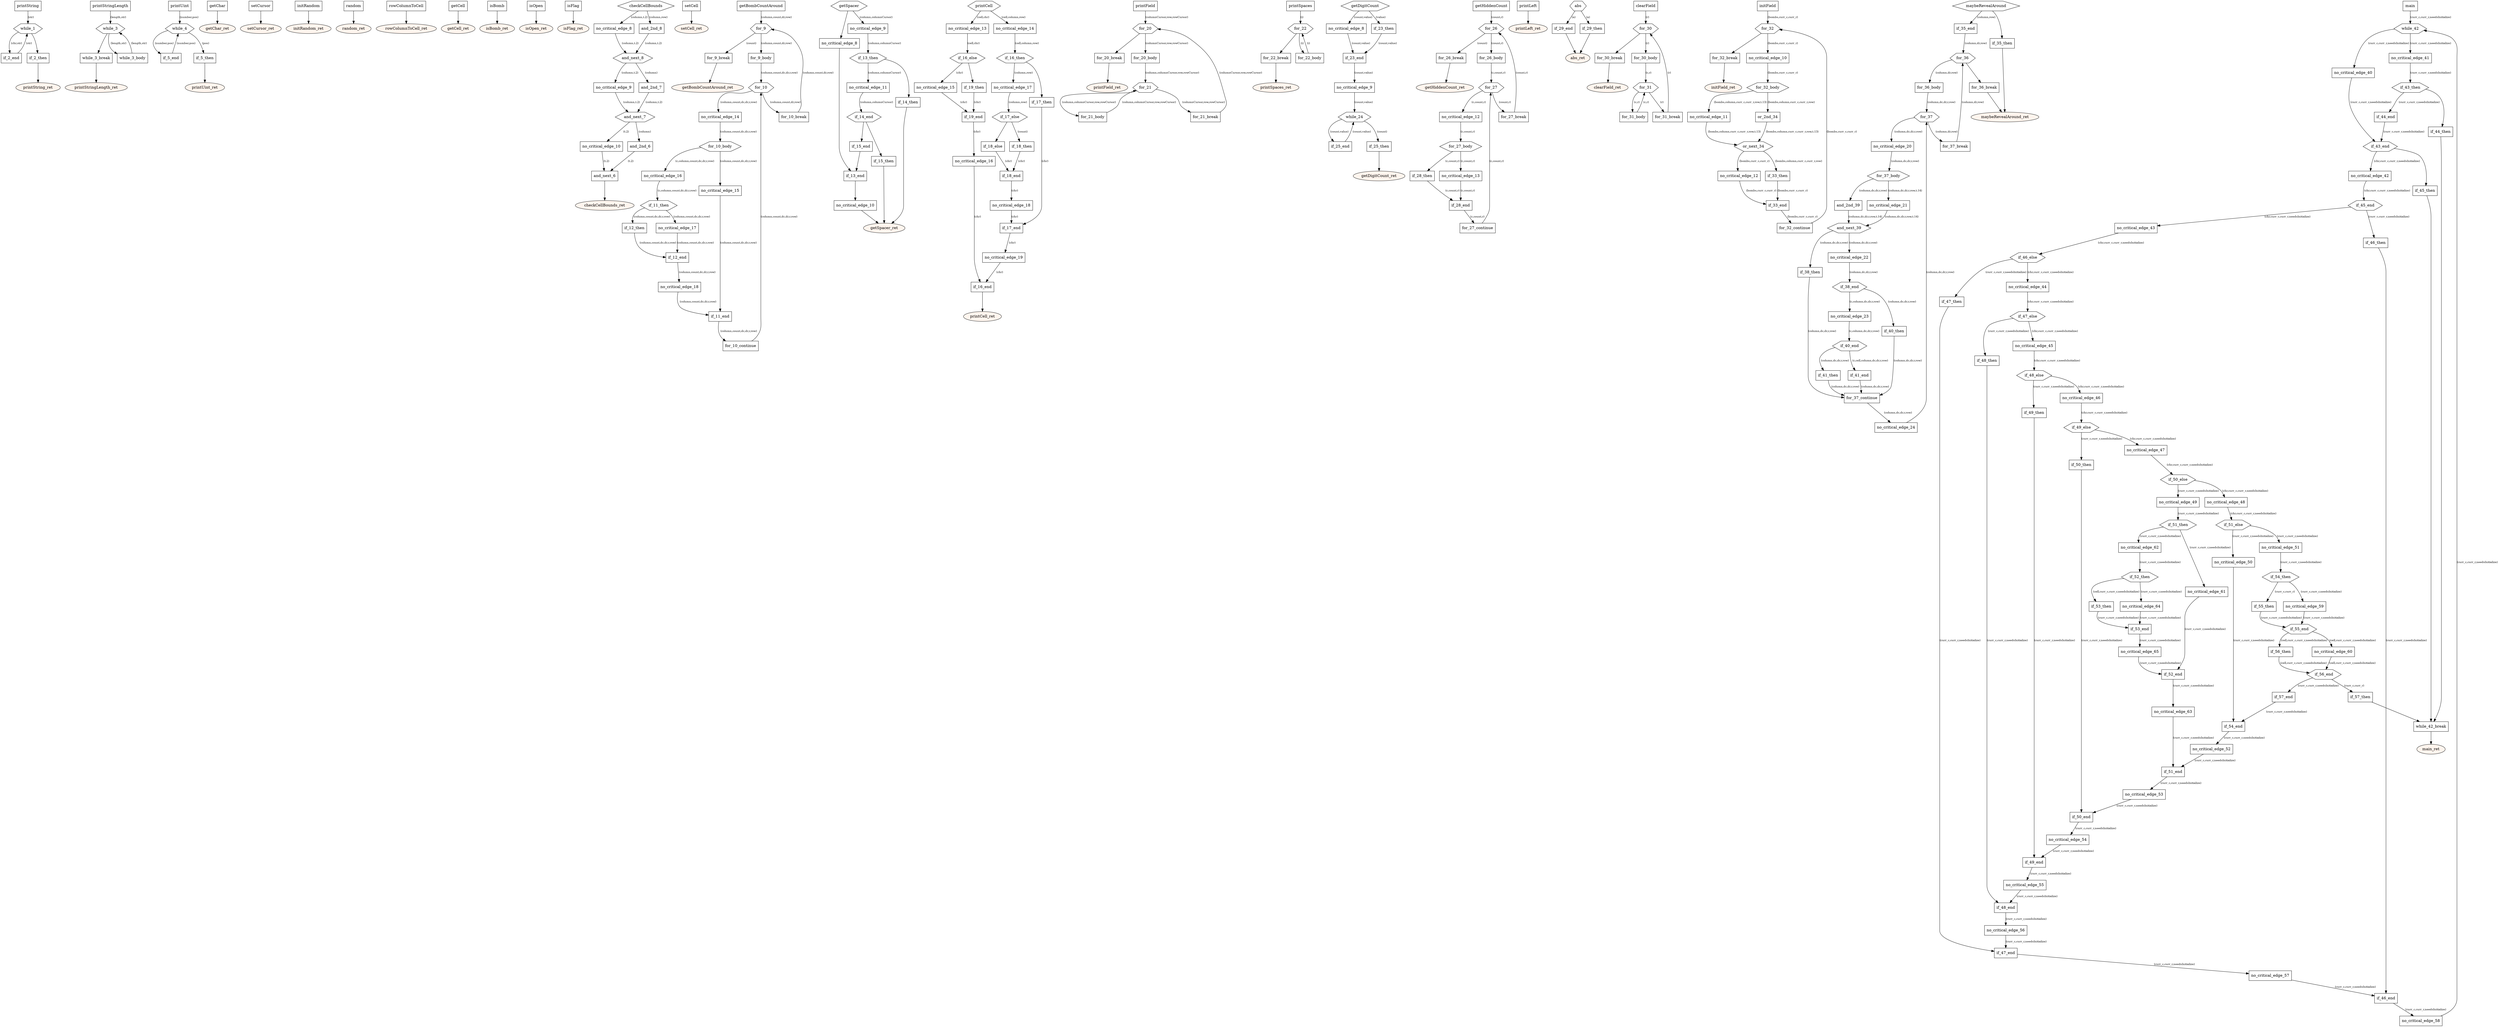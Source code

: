 digraph program {
	edge[fontsize="10pt"];
	subgraph fn_printString {
		BasicBlock_0_printString [label="printString",shape=box];
		BasicBlock_0_printString -> BasicBlock_0_while_1 [label="(str)"];
		BasicBlock_0_while_1 [label="while_1",shape=hexagon];
		BasicBlock_0_while_1 -> BasicBlock_0_if_2_end [label="(chr,str)"];
		BasicBlock_0_while_1 -> BasicBlock_0_if_2_then;
		BasicBlock_0_if_2_then [label="if_2_then",shape=box];
		BasicBlock_0_if_2_then -> BasicBlock_0_printString_ret;
		BasicBlock_0_if_2_end [label="if_2_end",shape=box];
		BasicBlock_0_if_2_end -> BasicBlock_0_while_1 [label="(str)"];
		BasicBlock_0_printString_ret [label="printString_ret",shape=oval,style=filled,fillcolor="#fff5ee"];
	}
	subgraph fn_printStringLength {
		BasicBlock_1_printStringLength [label="printStringLength",shape=box];
		BasicBlock_1_printStringLength -> BasicBlock_1_while_3 [label="(length,str)"];
		BasicBlock_1_while_3 [label="while_3",shape=hexagon];
		BasicBlock_1_while_3 -> BasicBlock_1_while_3_break;
		BasicBlock_1_while_3 -> BasicBlock_1_while_3_body [label="(length,str)"];
		BasicBlock_1_while_3_body [label="while_3_body",shape=box];
		BasicBlock_1_while_3_body -> BasicBlock_1_while_3 [label="(length,str)"];
		BasicBlock_1_while_3_break [label="while_3_break",shape=box];
		BasicBlock_1_while_3_break -> BasicBlock_1_printStringLength_ret;
		BasicBlock_1_printStringLength_ret [label="printStringLength_ret",shape=oval,style=filled,fillcolor="#fff5ee"];
	}
	subgraph fn_printUint {
		BasicBlock_2_printUint [label="printUint",shape=box];
		BasicBlock_2_printUint -> BasicBlock_2_while_4 [label="(number,pos)"];
		BasicBlock_2_while_4 [label="while_4",shape=hexagon];
		BasicBlock_2_while_4 -> BasicBlock_2_if_5_end [label="(number,pos)"];
		BasicBlock_2_while_4 -> BasicBlock_2_if_5_then [label="(pos)"];
		BasicBlock_2_if_5_then [label="if_5_then",shape=box];
		BasicBlock_2_if_5_then -> BasicBlock_2_printUint_ret;
		BasicBlock_2_if_5_end [label="if_5_end",shape=box];
		BasicBlock_2_if_5_end -> BasicBlock_2_while_4 [label="(number,pos)"];
		BasicBlock_2_printUint_ret [label="printUint_ret",shape=oval,style=filled,fillcolor="#fff5ee"];
	}
	subgraph fn_getChar {
		BasicBlock_3_getChar [label="getChar",shape=box];
		BasicBlock_3_getChar -> BasicBlock_3_getChar_ret;
		BasicBlock_3_getChar_ret [label="getChar_ret",shape=oval,style=filled,fillcolor="#fff5ee"];
	}
	subgraph fn_setCursor {
		BasicBlock_4_setCursor [label="setCursor",shape=box];
		BasicBlock_4_setCursor -> BasicBlock_4_setCursor_ret;
		BasicBlock_4_setCursor_ret [label="setCursor_ret",shape=oval,style=filled,fillcolor="#fff5ee"];
	}
	subgraph fn_initRandom {
		BasicBlock_5_initRandom [label="initRandom",shape=box];
		BasicBlock_5_initRandom -> BasicBlock_5_initRandom_ret;
		BasicBlock_5_initRandom_ret [label="initRandom_ret",shape=oval,style=filled,fillcolor="#fff5ee"];
	}
	subgraph fn_random {
		BasicBlock_6_random [label="random",shape=box];
		BasicBlock_6_random -> BasicBlock_6_random_ret;
		BasicBlock_6_random_ret [label="random_ret",shape=oval,style=filled,fillcolor="#fff5ee"];
	}
	subgraph fn_rowColumnToCell {
		BasicBlock_7_rowColumnToCell [label="rowColumnToCell",shape=box];
		BasicBlock_7_rowColumnToCell -> BasicBlock_7_rowColumnToCell_ret;
		BasicBlock_7_rowColumnToCell_ret [label="rowColumnToCell_ret",shape=oval,style=filled,fillcolor="#fff5ee"];
	}
	subgraph fn_getCell {
		BasicBlock_8_getCell [label="getCell",shape=box];
		BasicBlock_8_getCell -> BasicBlock_8_getCell_ret;
		BasicBlock_8_getCell_ret [label="getCell_ret",shape=oval,style=filled,fillcolor="#fff5ee"];
	}
	subgraph fn_isBomb {
		BasicBlock_9_isBomb [label="isBomb",shape=box];
		BasicBlock_9_isBomb -> BasicBlock_9_isBomb_ret;
		BasicBlock_9_isBomb_ret [label="isBomb_ret",shape=oval,style=filled,fillcolor="#fff5ee"];
	}
	subgraph fn_isOpen {
		BasicBlock_10_isOpen [label="isOpen",shape=box];
		BasicBlock_10_isOpen -> BasicBlock_10_isOpen_ret;
		BasicBlock_10_isOpen_ret [label="isOpen_ret",shape=oval,style=filled,fillcolor="#fff5ee"];
	}
	subgraph fn_isFlag {
		BasicBlock_11_isFlag [label="isFlag",shape=box];
		BasicBlock_11_isFlag -> BasicBlock_11_isFlag_ret;
		BasicBlock_11_isFlag_ret [label="isFlag_ret",shape=oval,style=filled,fillcolor="#fff5ee"];
	}
	subgraph fn_checkCellBounds {
		BasicBlock_12_checkCellBounds [label="checkCellBounds",shape=hexagon];
		BasicBlock_12_checkCellBounds -> BasicBlock_12_no_critical_edge_8 [label="(column,t.2)"];
		BasicBlock_12_checkCellBounds -> BasicBlock_12_and_2nd_8 [label="(column,row)"];
		BasicBlock_12_and_2nd_8 [label="and_2nd_8",shape=box];
		BasicBlock_12_and_2nd_8 -> BasicBlock_12_and_next_8 [label="(column,t.2)"];
		BasicBlock_12_no_critical_edge_8 [label="no_critical_edge_8",shape=box];
		BasicBlock_12_no_critical_edge_8 -> BasicBlock_12_and_next_8 [label="(column,t.2)"];
		BasicBlock_12_and_next_8 [label="and_next_8",shape=hexagon];
		BasicBlock_12_and_next_8 -> BasicBlock_12_no_critical_edge_9 [label="(column,t.2)"];
		BasicBlock_12_and_next_8 -> BasicBlock_12_and_2nd_7 [label="(column)"];
		BasicBlock_12_and_2nd_7 [label="and_2nd_7",shape=box];
		BasicBlock_12_and_2nd_7 -> BasicBlock_12_and_next_7 [label="(column,t.2)"];
		BasicBlock_12_no_critical_edge_9 [label="no_critical_edge_9",shape=box];
		BasicBlock_12_no_critical_edge_9 -> BasicBlock_12_and_next_7 [label="(column,t.2)"];
		BasicBlock_12_and_next_7 [label="and_next_7",shape=hexagon];
		BasicBlock_12_and_next_7 -> BasicBlock_12_no_critical_edge_10 [label="(t.2)"];
		BasicBlock_12_and_next_7 -> BasicBlock_12_and_2nd_6 [label="(column)"];
		BasicBlock_12_and_2nd_6 [label="and_2nd_6",shape=box];
		BasicBlock_12_and_2nd_6 -> BasicBlock_12_and_next_6 [label="(t.2)"];
		BasicBlock_12_no_critical_edge_10 [label="no_critical_edge_10",shape=box];
		BasicBlock_12_no_critical_edge_10 -> BasicBlock_12_and_next_6 [label="(t.2)"];
		BasicBlock_12_and_next_6 [label="and_next_6",shape=box];
		BasicBlock_12_and_next_6 -> BasicBlock_12_checkCellBounds_ret;
		BasicBlock_12_checkCellBounds_ret [label="checkCellBounds_ret",shape=oval,style=filled,fillcolor="#fff5ee"];
	}
	subgraph fn_setCell {
		BasicBlock_13_setCell [label="setCell",shape=box];
		BasicBlock_13_setCell -> BasicBlock_13_setCell_ret;
		BasicBlock_13_setCell_ret [label="setCell_ret",shape=oval,style=filled,fillcolor="#fff5ee"];
	}
	subgraph fn_getBombCountAround {
		BasicBlock_14_getBombCountAround [label="getBombCountAround",shape=box];
		BasicBlock_14_getBombCountAround -> BasicBlock_14_for_9 [label="(column,count,dr,row)"];
		BasicBlock_14_for_9 [label="for_9",shape=hexagon];
		BasicBlock_14_for_9 -> BasicBlock_14_for_9_break [label="(count)"];
		BasicBlock_14_for_9 -> BasicBlock_14_for_9_body [label="(column,count,dr,row)"];
		BasicBlock_14_for_9_body [label="for_9_body",shape=box];
		BasicBlock_14_for_9_body -> BasicBlock_14_for_10 [label="(column,count,dc,dr,r,row)"];
		BasicBlock_14_for_10 [label="for_10",shape=hexagon];
		BasicBlock_14_for_10 -> BasicBlock_14_for_10_break [label="(column,count,dr,row)"];
		BasicBlock_14_for_10 -> BasicBlock_14_no_critical_edge_14 [label="(column,count,dc,dr,r,row)"];
		BasicBlock_14_no_critical_edge_14 [label="no_critical_edge_14",shape=box];
		BasicBlock_14_no_critical_edge_14 -> BasicBlock_14_for_10_body [label="(column,count,dc,dr,r,row)"];
		BasicBlock_14_for_10_body [label="for_10_body",shape=hexagon];
		BasicBlock_14_for_10_body -> BasicBlock_14_no_critical_edge_15 [label="(column,count,dc,dr,r,row)"];
		BasicBlock_14_for_10_body -> BasicBlock_14_no_critical_edge_16 [label="(c,column,count,dc,dr,r,row)"];
		BasicBlock_14_no_critical_edge_16 [label="no_critical_edge_16",shape=box];
		BasicBlock_14_no_critical_edge_16 -> BasicBlock_14_if_11_then [label="(c,column,count,dc,dr,r,row)"];
		BasicBlock_14_if_11_then [label="if_11_then",shape=hexagon];
		BasicBlock_14_if_11_then -> BasicBlock_14_no_critical_edge_17 [label="(column,count,dc,dr,r,row)"];
		BasicBlock_14_if_11_then -> BasicBlock_14_if_12_then [label="(column,count,dc,dr,r,row)"];
		BasicBlock_14_if_12_then [label="if_12_then",shape=box];
		BasicBlock_14_if_12_then -> BasicBlock_14_if_12_end [label="(column,count,dc,dr,r,row)"];
		BasicBlock_14_no_critical_edge_17 [label="no_critical_edge_17",shape=box];
		BasicBlock_14_no_critical_edge_17 -> BasicBlock_14_if_12_end [label="(column,count,dc,dr,r,row)"];
		BasicBlock_14_if_12_end [label="if_12_end",shape=box];
		BasicBlock_14_if_12_end -> BasicBlock_14_no_critical_edge_18 [label="(column,count,dc,dr,r,row)"];
		BasicBlock_14_no_critical_edge_18 [label="no_critical_edge_18",shape=box];
		BasicBlock_14_no_critical_edge_18 -> BasicBlock_14_if_11_end [label="(column,count,dc,dr,r,row)"];
		BasicBlock_14_no_critical_edge_15 [label="no_critical_edge_15",shape=box];
		BasicBlock_14_no_critical_edge_15 -> BasicBlock_14_if_11_end [label="(column,count,dc,dr,r,row)"];
		BasicBlock_14_if_11_end [label="if_11_end",shape=box];
		BasicBlock_14_if_11_end -> BasicBlock_14_for_10_continue [label="(column,count,dc,dr,r,row)"];
		BasicBlock_14_for_10_continue [label="for_10_continue",shape=box];
		BasicBlock_14_for_10_continue -> BasicBlock_14_for_10 [label="(column,count,dc,dr,r,row)"];
		BasicBlock_14_for_10_break [label="for_10_break",shape=box];
		BasicBlock_14_for_10_break -> BasicBlock_14_for_9 [label="(column,count,dr,row)"];
		BasicBlock_14_for_9_break [label="for_9_break",shape=box];
		BasicBlock_14_for_9_break -> BasicBlock_14_getBombCountAround_ret;
		BasicBlock_14_getBombCountAround_ret [label="getBombCountAround_ret",shape=oval,style=filled,fillcolor="#fff5ee"];
	}
	subgraph fn_getSpacer {
		BasicBlock_15_getSpacer [label="getSpacer",shape=hexagon];
		BasicBlock_15_getSpacer -> BasicBlock_15_no_critical_edge_8;
		BasicBlock_15_getSpacer -> BasicBlock_15_no_critical_edge_9 [label="(column,columnCursor)"];
		BasicBlock_15_no_critical_edge_9 [label="no_critical_edge_9",shape=box];
		BasicBlock_15_no_critical_edge_9 -> BasicBlock_15_if_13_then [label="(column,columnCursor)"];
		BasicBlock_15_if_13_then [label="if_13_then",shape=hexagon];
		BasicBlock_15_if_13_then -> BasicBlock_15_no_critical_edge_11 [label="(column,columnCursor)"];
		BasicBlock_15_if_13_then -> BasicBlock_15_if_14_then;
		BasicBlock_15_if_14_then [label="if_14_then",shape=box];
		BasicBlock_15_if_14_then -> BasicBlock_15_getSpacer_ret;
		BasicBlock_15_no_critical_edge_11 [label="no_critical_edge_11",shape=box];
		BasicBlock_15_no_critical_edge_11 -> BasicBlock_15_if_14_end [label="(column,columnCursor)"];
		BasicBlock_15_if_14_end [label="if_14_end",shape=hexagon];
		BasicBlock_15_if_14_end -> BasicBlock_15_if_15_end;
		BasicBlock_15_if_14_end -> BasicBlock_15_if_15_then;
		BasicBlock_15_if_15_then [label="if_15_then",shape=box];
		BasicBlock_15_if_15_then -> BasicBlock_15_getSpacer_ret;
		BasicBlock_15_if_15_end [label="if_15_end",shape=box];
		BasicBlock_15_if_15_end -> BasicBlock_15_if_13_end;
		BasicBlock_15_no_critical_edge_8 [label="no_critical_edge_8",shape=box];
		BasicBlock_15_no_critical_edge_8 -> BasicBlock_15_if_13_end;
		BasicBlock_15_if_13_end [label="if_13_end",shape=box];
		BasicBlock_15_if_13_end -> BasicBlock_15_no_critical_edge_10;
		BasicBlock_15_no_critical_edge_10 [label="no_critical_edge_10",shape=box];
		BasicBlock_15_no_critical_edge_10 -> BasicBlock_15_getSpacer_ret;
		BasicBlock_15_getSpacer_ret [label="getSpacer_ret",shape=oval,style=filled,fillcolor="#fff5ee"];
	}
	subgraph fn_printCell {
		BasicBlock_16_printCell [label="printCell",shape=hexagon];
		BasicBlock_16_printCell -> BasicBlock_16_no_critical_edge_13 [label="(cell,chr)"];
		BasicBlock_16_printCell -> BasicBlock_16_no_critical_edge_14 [label="(cell,column,row)"];
		BasicBlock_16_no_critical_edge_14 [label="no_critical_edge_14",shape=box];
		BasicBlock_16_no_critical_edge_14 -> BasicBlock_16_if_16_then [label="(cell,column,row)"];
		BasicBlock_16_if_16_then [label="if_16_then",shape=hexagon];
		BasicBlock_16_if_16_then -> BasicBlock_16_no_critical_edge_17 [label="(column,row)"];
		BasicBlock_16_if_16_then -> BasicBlock_16_if_17_then;
		BasicBlock_16_if_17_then [label="if_17_then",shape=box];
		BasicBlock_16_if_17_then -> BasicBlock_16_if_17_end [label="(chr)"];
		BasicBlock_16_no_critical_edge_17 [label="no_critical_edge_17",shape=box];
		BasicBlock_16_no_critical_edge_17 -> BasicBlock_16_if_17_else [label="(column,row)"];
		BasicBlock_16_if_17_else [label="if_17_else",shape=hexagon];
		BasicBlock_16_if_17_else -> BasicBlock_16_if_18_else;
		BasicBlock_16_if_17_else -> BasicBlock_16_if_18_then [label="(count)"];
		BasicBlock_16_if_18_then [label="if_18_then",shape=box];
		BasicBlock_16_if_18_then -> BasicBlock_16_if_18_end [label="(chr)"];
		BasicBlock_16_if_18_else [label="if_18_else",shape=box];
		BasicBlock_16_if_18_else -> BasicBlock_16_if_18_end [label="(chr)"];
		BasicBlock_16_if_18_end [label="if_18_end",shape=box];
		BasicBlock_16_if_18_end -> BasicBlock_16_no_critical_edge_18 [label="(chr)"];
		BasicBlock_16_no_critical_edge_18 [label="no_critical_edge_18",shape=box];
		BasicBlock_16_no_critical_edge_18 -> BasicBlock_16_if_17_end [label="(chr)"];
		BasicBlock_16_if_17_end [label="if_17_end",shape=box];
		BasicBlock_16_if_17_end -> BasicBlock_16_no_critical_edge_19 [label="(chr)"];
		BasicBlock_16_no_critical_edge_19 [label="no_critical_edge_19",shape=box];
		BasicBlock_16_no_critical_edge_19 -> BasicBlock_16_if_16_end [label="(chr)"];
		BasicBlock_16_no_critical_edge_13 [label="no_critical_edge_13",shape=box];
		BasicBlock_16_no_critical_edge_13 -> BasicBlock_16_if_16_else [label="(cell,chr)"];
		BasicBlock_16_if_16_else [label="if_16_else",shape=hexagon];
		BasicBlock_16_if_16_else -> BasicBlock_16_no_critical_edge_15 [label="(chr)"];
		BasicBlock_16_if_16_else -> BasicBlock_16_if_19_then;
		BasicBlock_16_if_19_then [label="if_19_then",shape=box];
		BasicBlock_16_if_19_then -> BasicBlock_16_if_19_end [label="(chr)"];
		BasicBlock_16_no_critical_edge_15 [label="no_critical_edge_15",shape=box];
		BasicBlock_16_no_critical_edge_15 -> BasicBlock_16_if_19_end [label="(chr)"];
		BasicBlock_16_if_19_end [label="if_19_end",shape=box];
		BasicBlock_16_if_19_end -> BasicBlock_16_no_critical_edge_16 [label="(chr)"];
		BasicBlock_16_no_critical_edge_16 [label="no_critical_edge_16",shape=box];
		BasicBlock_16_no_critical_edge_16 -> BasicBlock_16_if_16_end [label="(chr)"];
		BasicBlock_16_if_16_end [label="if_16_end",shape=box];
		BasicBlock_16_if_16_end -> BasicBlock_16_printCell_ret;
		BasicBlock_16_printCell_ret [label="printCell_ret",shape=oval,style=filled,fillcolor="#fff5ee"];
	}
	subgraph fn_printField {
		BasicBlock_17_printField [label="printField",shape=box];
		BasicBlock_17_printField -> BasicBlock_17_for_20 [label="(columnCursor,row,rowCursor)"];
		BasicBlock_17_for_20 [label="for_20",shape=hexagon];
		BasicBlock_17_for_20 -> BasicBlock_17_for_20_break;
		BasicBlock_17_for_20 -> BasicBlock_17_for_20_body [label="(columnCursor,row,rowCursor)"];
		BasicBlock_17_for_20_body [label="for_20_body",shape=box];
		BasicBlock_17_for_20_body -> BasicBlock_17_for_21 [label="(column,columnCursor,row,rowCursor)"];
		BasicBlock_17_for_21 [label="for_21",shape=hexagon];
		BasicBlock_17_for_21 -> BasicBlock_17_for_21_break [label="(columnCursor,row,rowCursor)"];
		BasicBlock_17_for_21 -> BasicBlock_17_for_21_body [label="(column,columnCursor,row,rowCursor)"];
		BasicBlock_17_for_21_body [label="for_21_body",shape=box];
		BasicBlock_17_for_21_body -> BasicBlock_17_for_21 [label="(column,columnCursor,row,rowCursor)"];
		BasicBlock_17_for_21_break [label="for_21_break",shape=box];
		BasicBlock_17_for_21_break -> BasicBlock_17_for_20 [label="(columnCursor,row,rowCursor)"];
		BasicBlock_17_for_20_break [label="for_20_break",shape=box];
		BasicBlock_17_for_20_break -> BasicBlock_17_printField_ret;
		BasicBlock_17_printField_ret [label="printField_ret",shape=oval,style=filled,fillcolor="#fff5ee"];
	}
	subgraph fn_printSpaces {
		BasicBlock_18_printSpaces [label="printSpaces",shape=box];
		BasicBlock_18_printSpaces -> BasicBlock_18_for_22 [label="(i)"];
		BasicBlock_18_for_22 [label="for_22",shape=hexagon];
		BasicBlock_18_for_22 -> BasicBlock_18_for_22_break;
		BasicBlock_18_for_22 -> BasicBlock_18_for_22_body [label="(i)"];
		BasicBlock_18_for_22_body [label="for_22_body",shape=box];
		BasicBlock_18_for_22_body -> BasicBlock_18_for_22 [label="(i)"];
		BasicBlock_18_for_22_break [label="for_22_break",shape=box];
		BasicBlock_18_for_22_break -> BasicBlock_18_printSpaces_ret;
		BasicBlock_18_printSpaces_ret [label="printSpaces_ret",shape=oval,style=filled,fillcolor="#fff5ee"];
	}
	subgraph fn_getDigitCount {
		BasicBlock_19_getDigitCount [label="getDigitCount",shape=hexagon];
		BasicBlock_19_getDigitCount -> BasicBlock_19_no_critical_edge_8 [label="(count,value)"];
		BasicBlock_19_getDigitCount -> BasicBlock_19_if_23_then [label="(value)"];
		BasicBlock_19_if_23_then [label="if_23_then",shape=box];
		BasicBlock_19_if_23_then -> BasicBlock_19_if_23_end [label="(count,value)"];
		BasicBlock_19_no_critical_edge_8 [label="no_critical_edge_8",shape=box];
		BasicBlock_19_no_critical_edge_8 -> BasicBlock_19_if_23_end [label="(count,value)"];
		BasicBlock_19_if_23_end [label="if_23_end",shape=box];
		BasicBlock_19_if_23_end -> BasicBlock_19_no_critical_edge_9 [label="(count,value)"];
		BasicBlock_19_no_critical_edge_9 [label="no_critical_edge_9",shape=box];
		BasicBlock_19_no_critical_edge_9 -> BasicBlock_19_while_24 [label="(count,value)"];
		BasicBlock_19_while_24 [label="while_24",shape=hexagon];
		BasicBlock_19_while_24 -> BasicBlock_19_if_25_end [label="(count,value)"];
		BasicBlock_19_while_24 -> BasicBlock_19_if_25_then [label="(count)"];
		BasicBlock_19_if_25_then [label="if_25_then",shape=box];
		BasicBlock_19_if_25_then -> BasicBlock_19_getDigitCount_ret;
		BasicBlock_19_if_25_end [label="if_25_end",shape=box];
		BasicBlock_19_if_25_end -> BasicBlock_19_while_24 [label="(count,value)"];
		BasicBlock_19_getDigitCount_ret [label="getDigitCount_ret",shape=oval,style=filled,fillcolor="#fff5ee"];
	}
	subgraph fn_getHiddenCount {
		BasicBlock_20_getHiddenCount [label="getHiddenCount",shape=box];
		BasicBlock_20_getHiddenCount -> BasicBlock_20_for_26 [label="(count,r)"];
		BasicBlock_20_for_26 [label="for_26",shape=hexagon];
		BasicBlock_20_for_26 -> BasicBlock_20_for_26_break [label="(count)"];
		BasicBlock_20_for_26 -> BasicBlock_20_for_26_body [label="(count,r)"];
		BasicBlock_20_for_26_body [label="for_26_body",shape=box];
		BasicBlock_20_for_26_body -> BasicBlock_20_for_27 [label="(c,count,r)"];
		BasicBlock_20_for_27 [label="for_27",shape=hexagon];
		BasicBlock_20_for_27 -> BasicBlock_20_for_27_break [label="(count,r)"];
		BasicBlock_20_for_27 -> BasicBlock_20_no_critical_edge_12 [label="(c,count,r)"];
		BasicBlock_20_no_critical_edge_12 [label="no_critical_edge_12",shape=box];
		BasicBlock_20_no_critical_edge_12 -> BasicBlock_20_for_27_body [label="(c,count,r)"];
		BasicBlock_20_for_27_body [label="for_27_body",shape=hexagon];
		BasicBlock_20_for_27_body -> BasicBlock_20_no_critical_edge_13 [label="(c,count,r)"];
		BasicBlock_20_for_27_body -> BasicBlock_20_if_28_then [label="(c,count,r)"];
		BasicBlock_20_if_28_then [label="if_28_then",shape=box];
		BasicBlock_20_if_28_then -> BasicBlock_20_if_28_end [label="(c,count,r)"];
		BasicBlock_20_no_critical_edge_13 [label="no_critical_edge_13",shape=box];
		BasicBlock_20_no_critical_edge_13 -> BasicBlock_20_if_28_end [label="(c,count,r)"];
		BasicBlock_20_if_28_end [label="if_28_end",shape=box];
		BasicBlock_20_if_28_end -> BasicBlock_20_for_27_continue [label="(c,count,r)"];
		BasicBlock_20_for_27_continue [label="for_27_continue",shape=box];
		BasicBlock_20_for_27_continue -> BasicBlock_20_for_27 [label="(c,count,r)"];
		BasicBlock_20_for_27_break [label="for_27_break",shape=box];
		BasicBlock_20_for_27_break -> BasicBlock_20_for_26 [label="(count,r)"];
		BasicBlock_20_for_26_break [label="for_26_break",shape=box];
		BasicBlock_20_for_26_break -> BasicBlock_20_getHiddenCount_ret;
		BasicBlock_20_getHiddenCount_ret [label="getHiddenCount_ret",shape=oval,style=filled,fillcolor="#fff5ee"];
	}
	subgraph fn_printLeft {
		BasicBlock_21_printLeft [label="printLeft",shape=box];
		BasicBlock_21_printLeft -> BasicBlock_21_printLeft_ret;
		BasicBlock_21_printLeft_ret [label="printLeft_ret",shape=oval,style=filled,fillcolor="#fff5ee"];
	}
	subgraph fn_abs {
		BasicBlock_22_abs [label="abs",shape=hexagon];
		BasicBlock_22_abs -> BasicBlock_22_if_29_end [label="(a)"];
		BasicBlock_22_abs -> BasicBlock_22_if_29_then [label="(a)"];
		BasicBlock_22_if_29_then [label="if_29_then",shape=box];
		BasicBlock_22_if_29_then -> BasicBlock_22_abs_ret;
		BasicBlock_22_if_29_end [label="if_29_end",shape=box];
		BasicBlock_22_if_29_end -> BasicBlock_22_abs_ret;
		BasicBlock_22_abs_ret [label="abs_ret",shape=oval,style=filled,fillcolor="#fff5ee"];
	}
	subgraph fn_clearField {
		BasicBlock_23_clearField [label="clearField",shape=box];
		BasicBlock_23_clearField -> BasicBlock_23_for_30 [label="(r)"];
		BasicBlock_23_for_30 [label="for_30",shape=hexagon];
		BasicBlock_23_for_30 -> BasicBlock_23_for_30_break;
		BasicBlock_23_for_30 -> BasicBlock_23_for_30_body [label="(r)"];
		BasicBlock_23_for_30_body [label="for_30_body",shape=box];
		BasicBlock_23_for_30_body -> BasicBlock_23_for_31 [label="(c,r)"];
		BasicBlock_23_for_31 [label="for_31",shape=hexagon];
		BasicBlock_23_for_31 -> BasicBlock_23_for_31_break [label="(r)"];
		BasicBlock_23_for_31 -> BasicBlock_23_for_31_body [label="(c,r)"];
		BasicBlock_23_for_31_body [label="for_31_body",shape=box];
		BasicBlock_23_for_31_body -> BasicBlock_23_for_31 [label="(c,r)"];
		BasicBlock_23_for_31_break [label="for_31_break",shape=box];
		BasicBlock_23_for_31_break -> BasicBlock_23_for_30 [label="(r)"];
		BasicBlock_23_for_30_break [label="for_30_break",shape=box];
		BasicBlock_23_for_30_break -> BasicBlock_23_clearField_ret;
		BasicBlock_23_clearField_ret [label="clearField_ret",shape=oval,style=filled,fillcolor="#fff5ee"];
	}
	subgraph fn_initField {
		BasicBlock_24_initField [label="initField",shape=box];
		BasicBlock_24_initField -> BasicBlock_24_for_32 [label="(bombs,curr_c,curr_r)"];
		BasicBlock_24_for_32 [label="for_32",shape=hexagon];
		BasicBlock_24_for_32 -> BasicBlock_24_for_32_break;
		BasicBlock_24_for_32 -> BasicBlock_24_no_critical_edge_10 [label="(bombs,curr_c,curr_r)"];
		BasicBlock_24_no_critical_edge_10 [label="no_critical_edge_10",shape=box];
		BasicBlock_24_no_critical_edge_10 -> BasicBlock_24_for_32_body [label="(bombs,curr_c,curr_r)"];
		BasicBlock_24_for_32_body [label="for_32_body",shape=hexagon];
		BasicBlock_24_for_32_body -> BasicBlock_24_no_critical_edge_11 [label="(bombs,column,curr_c,curr_r,row,t.13)"];
		BasicBlock_24_for_32_body -> BasicBlock_24_or_2nd_34 [label="(bombs,column,curr_c,curr_r,row)"];
		BasicBlock_24_or_2nd_34 [label="or_2nd_34",shape=box];
		BasicBlock_24_or_2nd_34 -> BasicBlock_24_or_next_34 [label="(bombs,column,curr_c,curr_r,row,t.13)"];
		BasicBlock_24_no_critical_edge_11 [label="no_critical_edge_11",shape=box];
		BasicBlock_24_no_critical_edge_11 -> BasicBlock_24_or_next_34 [label="(bombs,column,curr_c,curr_r,row,t.13)"];
		BasicBlock_24_or_next_34 [label="or_next_34",shape=hexagon];
		BasicBlock_24_or_next_34 -> BasicBlock_24_no_critical_edge_12 [label="(bombs,curr_c,curr_r)"];
		BasicBlock_24_or_next_34 -> BasicBlock_24_if_33_then [label="(bombs,column,curr_c,curr_r,row)"];
		BasicBlock_24_if_33_then [label="if_33_then",shape=box];
		BasicBlock_24_if_33_then -> BasicBlock_24_if_33_end [label="(bombs,curr_c,curr_r)"];
		BasicBlock_24_no_critical_edge_12 [label="no_critical_edge_12",shape=box];
		BasicBlock_24_no_critical_edge_12 -> BasicBlock_24_if_33_end [label="(bombs,curr_c,curr_r)"];
		BasicBlock_24_if_33_end [label="if_33_end",shape=box];
		BasicBlock_24_if_33_end -> BasicBlock_24_for_32_continue [label="(bombs,curr_c,curr_r)"];
		BasicBlock_24_for_32_continue [label="for_32_continue",shape=box];
		BasicBlock_24_for_32_continue -> BasicBlock_24_for_32 [label="(bombs,curr_c,curr_r)"];
		BasicBlock_24_for_32_break [label="for_32_break",shape=box];
		BasicBlock_24_for_32_break -> BasicBlock_24_initField_ret;
		BasicBlock_24_initField_ret [label="initField_ret",shape=oval,style=filled,fillcolor="#fff5ee"];
	}
	subgraph fn_maybeRevealAround {
		BasicBlock_25_maybeRevealAround [label="maybeRevealAround",shape=hexagon];
		BasicBlock_25_maybeRevealAround -> BasicBlock_25_if_35_end [label="(column,row)"];
		BasicBlock_25_maybeRevealAround -> BasicBlock_25_if_35_then;
		BasicBlock_25_if_35_then [label="if_35_then",shape=box];
		BasicBlock_25_if_35_then -> BasicBlock_25_maybeRevealAround_ret;
		BasicBlock_25_if_35_end [label="if_35_end",shape=box];
		BasicBlock_25_if_35_end -> BasicBlock_25_for_36 [label="(column,dr,row)"];
		BasicBlock_25_for_36 [label="for_36",shape=hexagon];
		BasicBlock_25_for_36 -> BasicBlock_25_for_36_break;
		BasicBlock_25_for_36 -> BasicBlock_25_for_36_body [label="(column,dr,row)"];
		BasicBlock_25_for_36_body [label="for_36_body",shape=box];
		BasicBlock_25_for_36_body -> BasicBlock_25_for_37 [label="(column,dc,dr,r,row)"];
		BasicBlock_25_for_37 [label="for_37",shape=hexagon];
		BasicBlock_25_for_37 -> BasicBlock_25_for_37_break [label="(column,dr,row)"];
		BasicBlock_25_for_37 -> BasicBlock_25_no_critical_edge_20 [label="(column,dc,dr,r,row)"];
		BasicBlock_25_no_critical_edge_20 [label="no_critical_edge_20",shape=box];
		BasicBlock_25_no_critical_edge_20 -> BasicBlock_25_for_37_body [label="(column,dc,dr,r,row)"];
		BasicBlock_25_for_37_body [label="for_37_body",shape=hexagon];
		BasicBlock_25_for_37_body -> BasicBlock_25_no_critical_edge_21 [label="(column,dc,dr,r,row,t.14)"];
		BasicBlock_25_for_37_body -> BasicBlock_25_and_2nd_39 [label="(column,dc,dr,r,row)"];
		BasicBlock_25_and_2nd_39 [label="and_2nd_39",shape=box];
		BasicBlock_25_and_2nd_39 -> BasicBlock_25_and_next_39 [label="(column,dc,dr,r,row,t.14)"];
		BasicBlock_25_no_critical_edge_21 [label="no_critical_edge_21",shape=box];
		BasicBlock_25_no_critical_edge_21 -> BasicBlock_25_and_next_39 [label="(column,dc,dr,r,row,t.14)"];
		BasicBlock_25_and_next_39 [label="and_next_39",shape=hexagon];
		BasicBlock_25_and_next_39 -> BasicBlock_25_no_critical_edge_22 [label="(column,dc,dr,r,row)"];
		BasicBlock_25_and_next_39 -> BasicBlock_25_if_38_then [label="(column,dc,dr,r,row)"];
		BasicBlock_25_if_38_then [label="if_38_then",shape=box];
		BasicBlock_25_if_38_then -> BasicBlock_25_for_37_continue [label="(column,dc,dr,r,row)"];
		BasicBlock_25_no_critical_edge_22 [label="no_critical_edge_22",shape=box];
		BasicBlock_25_no_critical_edge_22 -> BasicBlock_25_if_38_end [label="(column,dc,dr,r,row)"];
		BasicBlock_25_if_38_end [label="if_38_end",shape=hexagon];
		BasicBlock_25_if_38_end -> BasicBlock_25_no_critical_edge_23 [label="(c,column,dc,dr,r,row)"];
		BasicBlock_25_if_38_end -> BasicBlock_25_if_40_then [label="(column,dc,dr,r,row)"];
		BasicBlock_25_if_40_then [label="if_40_then",shape=box];
		BasicBlock_25_if_40_then -> BasicBlock_25_for_37_continue [label="(column,dc,dr,r,row)"];
		BasicBlock_25_no_critical_edge_23 [label="no_critical_edge_23",shape=box];
		BasicBlock_25_no_critical_edge_23 -> BasicBlock_25_if_40_end [label="(c,column,dc,dr,r,row)"];
		BasicBlock_25_if_40_end [label="if_40_end",shape=hexagon];
		BasicBlock_25_if_40_end -> BasicBlock_25_if_41_end [label="(c,cell,column,dc,dr,r,row)"];
		BasicBlock_25_if_40_end -> BasicBlock_25_if_41_then [label="(column,dc,dr,r,row)"];
		BasicBlock_25_if_41_then [label="if_41_then",shape=box];
		BasicBlock_25_if_41_then -> BasicBlock_25_for_37_continue [label="(column,dc,dr,r,row)"];
		BasicBlock_25_if_41_end [label="if_41_end",shape=box];
		BasicBlock_25_if_41_end -> BasicBlock_25_for_37_continue [label="(column,dc,dr,r,row)"];
		BasicBlock_25_for_37_continue [label="for_37_continue",shape=box];
		BasicBlock_25_for_37_continue -> BasicBlock_25_no_critical_edge_24 [label="(column,dc,dr,r,row)"];
		BasicBlock_25_no_critical_edge_24 [label="no_critical_edge_24",shape=box];
		BasicBlock_25_no_critical_edge_24 -> BasicBlock_25_for_37 [label="(column,dc,dr,r,row)"];
		BasicBlock_25_for_37_break [label="for_37_break",shape=box];
		BasicBlock_25_for_37_break -> BasicBlock_25_for_36 [label="(column,dr,row)"];
		BasicBlock_25_for_36_break [label="for_36_break",shape=box];
		BasicBlock_25_for_36_break -> BasicBlock_25_maybeRevealAround_ret;
		BasicBlock_25_maybeRevealAround_ret [label="maybeRevealAround_ret",shape=oval,style=filled,fillcolor="#fff5ee"];
	}
	subgraph fn_main {
		BasicBlock_26_main [label="main",shape=box];
		BasicBlock_26_main -> BasicBlock_26_while_42 [label="(curr_c,curr_r,needsInitialize)"];
		BasicBlock_26_while_42 [label="while_42",shape=hexagon];
		BasicBlock_26_while_42 -> BasicBlock_26_no_critical_edge_40 [label="(curr_c,curr_r,needsInitialize)"];
		BasicBlock_26_while_42 -> BasicBlock_26_no_critical_edge_41 [label="(curr_c,curr_r,needsInitialize)"];
		BasicBlock_26_no_critical_edge_41 [label="no_critical_edge_41",shape=box];
		BasicBlock_26_no_critical_edge_41 -> BasicBlock_26_if_43_then [label="(curr_c,curr_r,needsInitialize)"];
		BasicBlock_26_if_43_then [label="if_43_then",shape=hexagon];
		BasicBlock_26_if_43_then -> BasicBlock_26_if_44_end [label="(curr_c,curr_r,needsInitialize)"];
		BasicBlock_26_if_43_then -> BasicBlock_26_if_44_then;
		BasicBlock_26_if_44_then [label="if_44_then",shape=box];
		BasicBlock_26_if_44_then -> BasicBlock_26_while_42_break;
		BasicBlock_26_if_44_end [label="if_44_end",shape=box];
		BasicBlock_26_if_44_end -> BasicBlock_26_if_43_end [label="(curr_c,curr_r,needsInitialize)"];
		BasicBlock_26_no_critical_edge_40 [label="no_critical_edge_40",shape=box];
		BasicBlock_26_no_critical_edge_40 -> BasicBlock_26_if_43_end [label="(curr_c,curr_r,needsInitialize)"];
		BasicBlock_26_if_43_end [label="if_43_end",shape=hexagon];
		BasicBlock_26_if_43_end -> BasicBlock_26_no_critical_edge_42 [label="(chr,curr_c,curr_r,needsInitialize)"];
		BasicBlock_26_if_43_end -> BasicBlock_26_if_45_then;
		BasicBlock_26_if_45_then [label="if_45_then",shape=box];
		BasicBlock_26_if_45_then -> BasicBlock_26_while_42_break;
		BasicBlock_26_no_critical_edge_42 [label="no_critical_edge_42",shape=box];
		BasicBlock_26_no_critical_edge_42 -> BasicBlock_26_if_45_end [label="(chr,curr_c,curr_r,needsInitialize)"];
		BasicBlock_26_if_45_end [label="if_45_end",shape=hexagon];
		BasicBlock_26_if_45_end -> BasicBlock_26_no_critical_edge_43 [label="(chr,curr_c,curr_r,needsInitialize)"];
		BasicBlock_26_if_45_end -> BasicBlock_26_if_46_then [label="(curr_c,curr_r,needsInitialize)"];
		BasicBlock_26_if_46_then [label="if_46_then",shape=box];
		BasicBlock_26_if_46_then -> BasicBlock_26_if_46_end [label="(curr_c,curr_r,needsInitialize)"];
		BasicBlock_26_no_critical_edge_43 [label="no_critical_edge_43",shape=box];
		BasicBlock_26_no_critical_edge_43 -> BasicBlock_26_if_46_else [label="(chr,curr_c,curr_r,needsInitialize)"];
		BasicBlock_26_if_46_else [label="if_46_else",shape=hexagon];
		BasicBlock_26_if_46_else -> BasicBlock_26_no_critical_edge_44 [label="(chr,curr_c,curr_r,needsInitialize)"];
		BasicBlock_26_if_46_else -> BasicBlock_26_if_47_then [label="(curr_c,curr_r,needsInitialize)"];
		BasicBlock_26_if_47_then [label="if_47_then",shape=box];
		BasicBlock_26_if_47_then -> BasicBlock_26_if_47_end [label="(curr_c,curr_r,needsInitialize)"];
		BasicBlock_26_no_critical_edge_44 [label="no_critical_edge_44",shape=box];
		BasicBlock_26_no_critical_edge_44 -> BasicBlock_26_if_47_else [label="(chr,curr_c,curr_r,needsInitialize)"];
		BasicBlock_26_if_47_else [label="if_47_else",shape=hexagon];
		BasicBlock_26_if_47_else -> BasicBlock_26_no_critical_edge_45 [label="(chr,curr_c,curr_r,needsInitialize)"];
		BasicBlock_26_if_47_else -> BasicBlock_26_if_48_then [label="(curr_c,curr_r,needsInitialize)"];
		BasicBlock_26_if_48_then [label="if_48_then",shape=box];
		BasicBlock_26_if_48_then -> BasicBlock_26_if_48_end [label="(curr_c,curr_r,needsInitialize)"];
		BasicBlock_26_no_critical_edge_45 [label="no_critical_edge_45",shape=box];
		BasicBlock_26_no_critical_edge_45 -> BasicBlock_26_if_48_else [label="(chr,curr_c,curr_r,needsInitialize)"];
		BasicBlock_26_if_48_else [label="if_48_else",shape=hexagon];
		BasicBlock_26_if_48_else -> BasicBlock_26_no_critical_edge_46 [label="(chr,curr_c,curr_r,needsInitialize)"];
		BasicBlock_26_if_48_else -> BasicBlock_26_if_49_then [label="(curr_c,curr_r,needsInitialize)"];
		BasicBlock_26_if_49_then [label="if_49_then",shape=box];
		BasicBlock_26_if_49_then -> BasicBlock_26_if_49_end [label="(curr_c,curr_r,needsInitialize)"];
		BasicBlock_26_no_critical_edge_46 [label="no_critical_edge_46",shape=box];
		BasicBlock_26_no_critical_edge_46 -> BasicBlock_26_if_49_else [label="(chr,curr_c,curr_r,needsInitialize)"];
		BasicBlock_26_if_49_else [label="if_49_else",shape=hexagon];
		BasicBlock_26_if_49_else -> BasicBlock_26_no_critical_edge_47 [label="(chr,curr_c,curr_r,needsInitialize)"];
		BasicBlock_26_if_49_else -> BasicBlock_26_if_50_then [label="(curr_c,curr_r,needsInitialize)"];
		BasicBlock_26_if_50_then [label="if_50_then",shape=box];
		BasicBlock_26_if_50_then -> BasicBlock_26_if_50_end [label="(curr_c,curr_r,needsInitialize)"];
		BasicBlock_26_no_critical_edge_47 [label="no_critical_edge_47",shape=box];
		BasicBlock_26_no_critical_edge_47 -> BasicBlock_26_if_50_else [label="(chr,curr_c,curr_r,needsInitialize)"];
		BasicBlock_26_if_50_else [label="if_50_else",shape=hexagon];
		BasicBlock_26_if_50_else -> BasicBlock_26_no_critical_edge_48 [label="(chr,curr_c,curr_r,needsInitialize)"];
		BasicBlock_26_if_50_else -> BasicBlock_26_no_critical_edge_49 [label="(curr_c,curr_r,needsInitialize)"];
		BasicBlock_26_no_critical_edge_49 [label="no_critical_edge_49",shape=box];
		BasicBlock_26_no_critical_edge_49 -> BasicBlock_26_if_51_then [label="(curr_c,curr_r,needsInitialize)"];
		BasicBlock_26_if_51_then [label="if_51_then",shape=hexagon];
		BasicBlock_26_if_51_then -> BasicBlock_26_no_critical_edge_61 [label="(curr_c,curr_r,needsInitialize)"];
		BasicBlock_26_if_51_then -> BasicBlock_26_no_critical_edge_62 [label="(curr_c,curr_r,needsInitialize)"];
		BasicBlock_26_no_critical_edge_62 [label="no_critical_edge_62",shape=box];
		BasicBlock_26_no_critical_edge_62 -> BasicBlock_26_if_52_then [label="(curr_c,curr_r,needsInitialize)"];
		BasicBlock_26_if_52_then [label="if_52_then",shape=hexagon];
		BasicBlock_26_if_52_then -> BasicBlock_26_no_critical_edge_64 [label="(curr_c,curr_r,needsInitialize)"];
		BasicBlock_26_if_52_then -> BasicBlock_26_if_53_then [label="(cell,curr_c,curr_r,needsInitialize)"];
		BasicBlock_26_if_53_then [label="if_53_then",shape=box];
		BasicBlock_26_if_53_then -> BasicBlock_26_if_53_end [label="(curr_c,curr_r,needsInitialize)"];
		BasicBlock_26_no_critical_edge_64 [label="no_critical_edge_64",shape=box];
		BasicBlock_26_no_critical_edge_64 -> BasicBlock_26_if_53_end [label="(curr_c,curr_r,needsInitialize)"];
		BasicBlock_26_if_53_end [label="if_53_end",shape=box];
		BasicBlock_26_if_53_end -> BasicBlock_26_no_critical_edge_65 [label="(curr_c,curr_r,needsInitialize)"];
		BasicBlock_26_no_critical_edge_65 [label="no_critical_edge_65",shape=box];
		BasicBlock_26_no_critical_edge_65 -> BasicBlock_26_if_52_end [label="(curr_c,curr_r,needsInitialize)"];
		BasicBlock_26_no_critical_edge_61 [label="no_critical_edge_61",shape=box];
		BasicBlock_26_no_critical_edge_61 -> BasicBlock_26_if_52_end [label="(curr_c,curr_r,needsInitialize)"];
		BasicBlock_26_if_52_end [label="if_52_end",shape=box];
		BasicBlock_26_if_52_end -> BasicBlock_26_no_critical_edge_63 [label="(curr_c,curr_r,needsInitialize)"];
		BasicBlock_26_no_critical_edge_63 [label="no_critical_edge_63",shape=box];
		BasicBlock_26_no_critical_edge_63 -> BasicBlock_26_if_51_end [label="(curr_c,curr_r,needsInitialize)"];
		BasicBlock_26_no_critical_edge_48 [label="no_critical_edge_48",shape=box];
		BasicBlock_26_no_critical_edge_48 -> BasicBlock_26_if_51_else [label="(chr,curr_c,curr_r,needsInitialize)"];
		BasicBlock_26_if_51_else [label="if_51_else",shape=hexagon];
		BasicBlock_26_if_51_else -> BasicBlock_26_no_critical_edge_50 [label="(curr_c,curr_r,needsInitialize)"];
		BasicBlock_26_if_51_else -> BasicBlock_26_no_critical_edge_51 [label="(curr_c,curr_r,needsInitialize)"];
		BasicBlock_26_no_critical_edge_51 [label="no_critical_edge_51",shape=box];
		BasicBlock_26_no_critical_edge_51 -> BasicBlock_26_if_54_then [label="(curr_c,curr_r,needsInitialize)"];
		BasicBlock_26_if_54_then [label="if_54_then",shape=hexagon];
		BasicBlock_26_if_54_then -> BasicBlock_26_no_critical_edge_59 [label="(curr_c,curr_r,needsInitialize)"];
		BasicBlock_26_if_54_then -> BasicBlock_26_if_55_then [label="(curr_c,curr_r)"];
		BasicBlock_26_if_55_then [label="if_55_then",shape=box];
		BasicBlock_26_if_55_then -> BasicBlock_26_if_55_end [label="(curr_c,curr_r,needsInitialize)"];
		BasicBlock_26_no_critical_edge_59 [label="no_critical_edge_59",shape=box];
		BasicBlock_26_no_critical_edge_59 -> BasicBlock_26_if_55_end [label="(curr_c,curr_r,needsInitialize)"];
		BasicBlock_26_if_55_end [label="if_55_end",shape=hexagon];
		BasicBlock_26_if_55_end -> BasicBlock_26_no_critical_edge_60 [label="(cell,curr_c,curr_r,needsInitialize)"];
		BasicBlock_26_if_55_end -> BasicBlock_26_if_56_then [label="(cell,curr_c,curr_r,needsInitialize)"];
		BasicBlock_26_if_56_then [label="if_56_then",shape=box];
		BasicBlock_26_if_56_then -> BasicBlock_26_if_56_end [label="(cell,curr_c,curr_r,needsInitialize)"];
		BasicBlock_26_no_critical_edge_60 [label="no_critical_edge_60",shape=box];
		BasicBlock_26_no_critical_edge_60 -> BasicBlock_26_if_56_end [label="(cell,curr_c,curr_r,needsInitialize)"];
		BasicBlock_26_if_56_end [label="if_56_end",shape=hexagon];
		BasicBlock_26_if_56_end -> BasicBlock_26_if_57_end [label="(curr_c,curr_r,needsInitialize)"];
		BasicBlock_26_if_56_end -> BasicBlock_26_if_57_then [label="(curr_c,curr_r)"];
		BasicBlock_26_if_57_then [label="if_57_then",shape=box];
		BasicBlock_26_if_57_then -> BasicBlock_26_while_42_break;
		BasicBlock_26_while_42_break [label="while_42_break",shape=box];
		BasicBlock_26_while_42_break -> BasicBlock_26_main_ret;
		BasicBlock_26_if_57_end [label="if_57_end",shape=box];
		BasicBlock_26_if_57_end -> BasicBlock_26_if_54_end [label="(curr_c,curr_r,needsInitialize)"];
		BasicBlock_26_no_critical_edge_50 [label="no_critical_edge_50",shape=box];
		BasicBlock_26_no_critical_edge_50 -> BasicBlock_26_if_54_end [label="(curr_c,curr_r,needsInitialize)"];
		BasicBlock_26_if_54_end [label="if_54_end",shape=box];
		BasicBlock_26_if_54_end -> BasicBlock_26_no_critical_edge_52 [label="(curr_c,curr_r,needsInitialize)"];
		BasicBlock_26_no_critical_edge_52 [label="no_critical_edge_52",shape=box];
		BasicBlock_26_no_critical_edge_52 -> BasicBlock_26_if_51_end [label="(curr_c,curr_r,needsInitialize)"];
		BasicBlock_26_if_51_end [label="if_51_end",shape=box];
		BasicBlock_26_if_51_end -> BasicBlock_26_no_critical_edge_53 [label="(curr_c,curr_r,needsInitialize)"];
		BasicBlock_26_no_critical_edge_53 [label="no_critical_edge_53",shape=box];
		BasicBlock_26_no_critical_edge_53 -> BasicBlock_26_if_50_end [label="(curr_c,curr_r,needsInitialize)"];
		BasicBlock_26_if_50_end [label="if_50_end",shape=box];
		BasicBlock_26_if_50_end -> BasicBlock_26_no_critical_edge_54 [label="(curr_c,curr_r,needsInitialize)"];
		BasicBlock_26_no_critical_edge_54 [label="no_critical_edge_54",shape=box];
		BasicBlock_26_no_critical_edge_54 -> BasicBlock_26_if_49_end [label="(curr_c,curr_r,needsInitialize)"];
		BasicBlock_26_if_49_end [label="if_49_end",shape=box];
		BasicBlock_26_if_49_end -> BasicBlock_26_no_critical_edge_55 [label="(curr_c,curr_r,needsInitialize)"];
		BasicBlock_26_no_critical_edge_55 [label="no_critical_edge_55",shape=box];
		BasicBlock_26_no_critical_edge_55 -> BasicBlock_26_if_48_end [label="(curr_c,curr_r,needsInitialize)"];
		BasicBlock_26_if_48_end [label="if_48_end",shape=box];
		BasicBlock_26_if_48_end -> BasicBlock_26_no_critical_edge_56 [label="(curr_c,curr_r,needsInitialize)"];
		BasicBlock_26_no_critical_edge_56 [label="no_critical_edge_56",shape=box];
		BasicBlock_26_no_critical_edge_56 -> BasicBlock_26_if_47_end [label="(curr_c,curr_r,needsInitialize)"];
		BasicBlock_26_if_47_end [label="if_47_end",shape=box];
		BasicBlock_26_if_47_end -> BasicBlock_26_no_critical_edge_57 [label="(curr_c,curr_r,needsInitialize)"];
		BasicBlock_26_no_critical_edge_57 [label="no_critical_edge_57",shape=box];
		BasicBlock_26_no_critical_edge_57 -> BasicBlock_26_if_46_end [label="(curr_c,curr_r,needsInitialize)"];
		BasicBlock_26_if_46_end [label="if_46_end",shape=box];
		BasicBlock_26_if_46_end -> BasicBlock_26_no_critical_edge_58 [label="(curr_c,curr_r,needsInitialize)"];
		BasicBlock_26_no_critical_edge_58 [label="no_critical_edge_58",shape=box];
		BasicBlock_26_no_critical_edge_58 -> BasicBlock_26_while_42 [label="(curr_c,curr_r,needsInitialize)"];
		BasicBlock_26_main_ret [label="main_ret",shape=oval,style=filled,fillcolor="#fff5ee"];
	}
}
